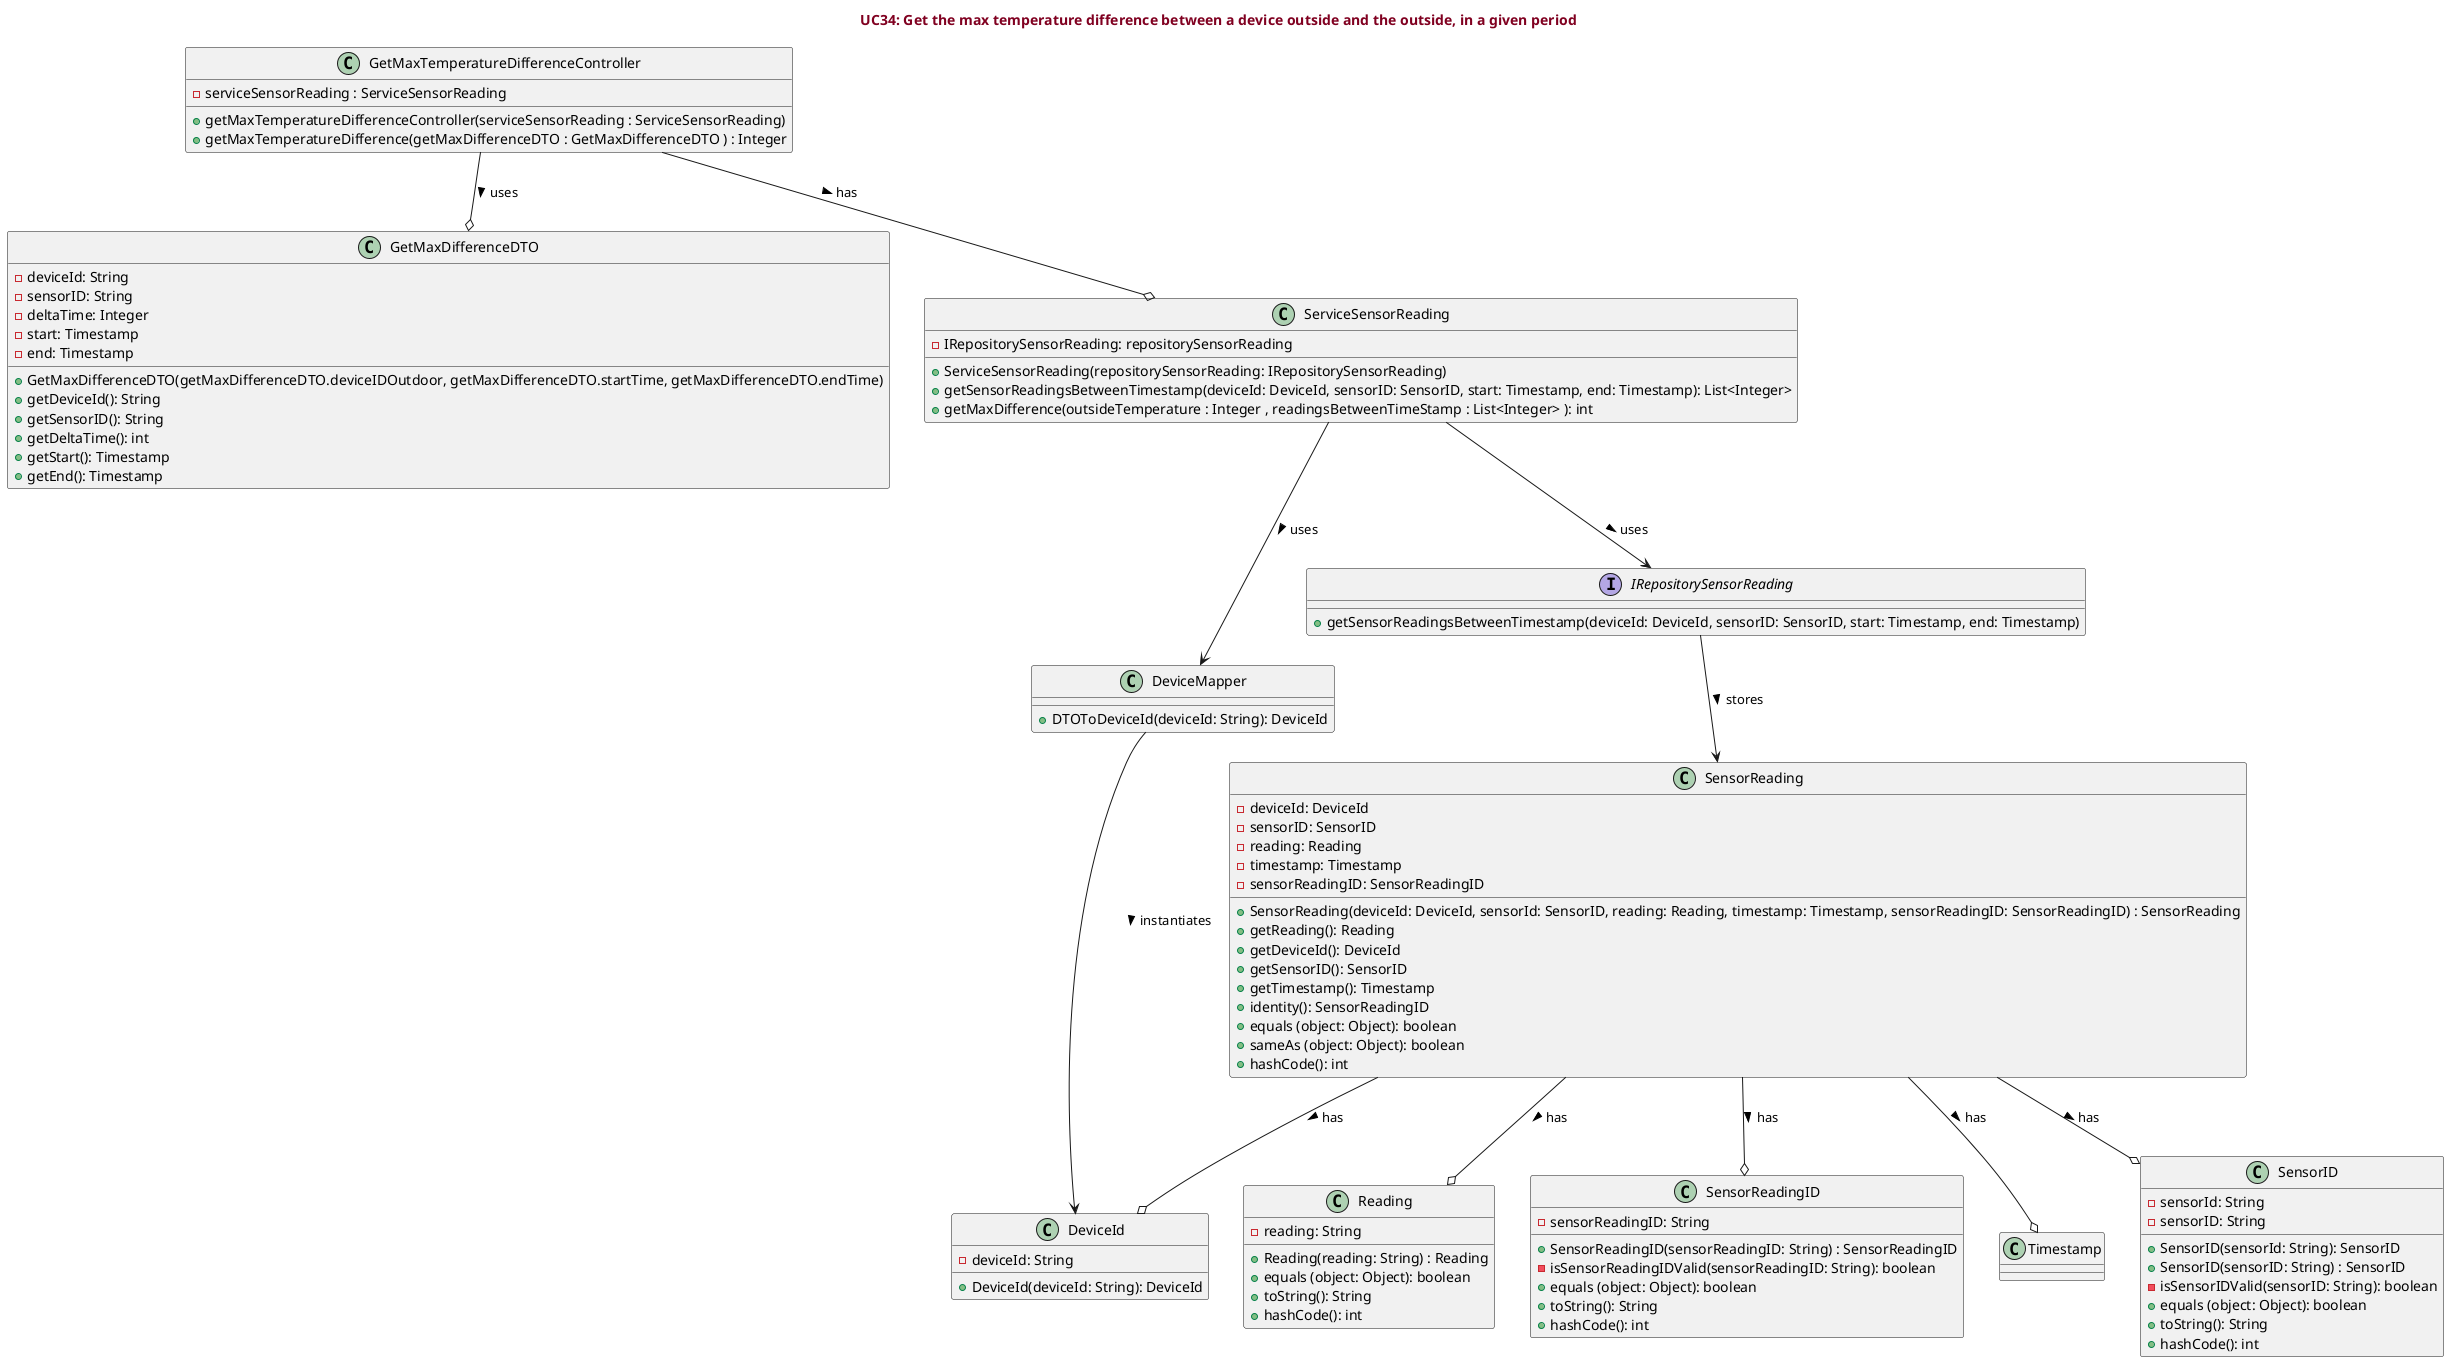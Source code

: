 @startuml
'https://plantuml.com/class-diagram

title <font color=#800020> UC34: Get the max temperature difference between a device outside and the outside, in a given period </font>

'left to right direction

class GetMaxTemperatureDifferenceController


class GetMaxDifferenceDTO
class ServiceSensorReading

class DeviceMapper


interface IRepositorySensorReading
class SensorReading

class DeviceId
class Reading
class SensorReadingID
class Timestamp


GetMaxTemperatureDifferenceController --o ServiceSensorReading : has >
GetMaxTemperatureDifferenceController --o GetMaxDifferenceDTO : uses >




DeviceMapper --> DeviceId : instantiates >


ServiceSensorReading --> IRepositorySensorReading : uses >
ServiceSensorReading --> DeviceMapper : uses >
IRepositorySensorReading --> SensorReading : stores >

SensorReading --o DeviceId : has >
SensorReading --o SensorID : has >
SensorReading --o Reading : has >
SensorReading --o Timestamp : has >
SensorReading --o SensorReadingID : has >

class GetMaxTemperatureDifferenceController {
- serviceSensorReading : ServiceSensorReading
+ getMaxTemperatureDifferenceController(serviceSensorReading : ServiceSensorReading)
+ getMaxTemperatureDifference(getMaxDifferenceDTO : GetMaxDifferenceDTO ) : Integer
}

class ServiceSensorReading {
- IRepositorySensorReading: repositorySensorReading
+ ServiceSensorReading(repositorySensorReading: IRepositorySensorReading)
+ getSensorReadingsBetweenTimestamp(deviceId: DeviceId, sensorID: SensorID, start: Timestamp, end: Timestamp): List<Integer>
+ getMaxDifference(outsideTemperature : Integer , readingsBetweenTimeStamp : List<Integer> ): int
}


class GetMaxDifferenceDTO {
- deviceId: String
- sensorID: String
- deltaTime: Integer
- start: Timestamp
- end: Timestamp

+ GetMaxDifferenceDTO(getMaxDifferenceDTO.deviceIDOutdoor, getMaxDifferenceDTO.startTime, getMaxDifferenceDTO.endTime)
+ getDeviceId(): String
+ getSensorID(): String
+ getDeltaTime(): int
+ getStart(): Timestamp
+ getEnd(): Timestamp
}

interface IRepositorySensorReading {
+getSensorReadingsBetweenTimestamp(deviceId: DeviceId, sensorID: SensorID, start: Timestamp, end: Timestamp)
}

class DeviceMapper {
+ DTOToDeviceId(deviceId: String): DeviceId
}

class DeviceId {
- deviceId: String
+ DeviceId(deviceId: String): DeviceId
}



class SensorID {
- sensorId: String
+ SensorID(sensorId: String): SensorID
}

class SensorID {
- sensorID: String
+ SensorID(sensorID: String) : SensorID
- isSensorIDValid(sensorID: String): boolean
+ equals (object: Object): boolean
+ toString(): String
+ hashCode(): int
}

class Reading {
- reading: String
+ Reading(reading: String) : Reading
+ equals (object: Object): boolean
+ toString(): String
+ hashCode(): int
}

class SensorReadingID {
- sensorReadingID: String
+ SensorReadingID(sensorReadingID: String) : SensorReadingID
- isSensorReadingIDValid(sensorReadingID: String): boolean
+ equals (object: Object): boolean
+ toString(): String
+ hashCode(): int
}

class Timestamp {
}



class SensorReading {
- deviceId: DeviceId
- sensorID: SensorID
- reading: Reading
- timestamp: Timestamp
- sensorReadingID: SensorReadingID
+ SensorReading(deviceId: DeviceId, sensorId: SensorID, reading: Reading, timestamp: Timestamp, sensorReadingID: SensorReadingID) : SensorReading
+ getReading(): Reading
+ getDeviceId(): DeviceId
+ getSensorID(): SensorID
+ getTimestamp(): Timestamp
+ identity(): SensorReadingID
+ equals (object: Object): boolean
+ sameAs (object: Object): boolean
+ hashCode(): int
}




@enduml